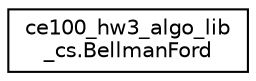 digraph "Graphical Class Hierarchy"
{
 // INTERACTIVE_SVG=YES
 // LATEX_PDF_SIZE
  edge [fontname="Helvetica",fontsize="10",labelfontname="Helvetica",labelfontsize="10"];
  node [fontname="Helvetica",fontsize="10",shape=record];
  rankdir="LR";
  Node0 [label="ce100_hw3_algo_lib\l_cs.BellmanFord",height=0.2,width=0.4,color="black", fillcolor="white", style="filled",URL="$d1/d84/a00052.html",tooltip="BellmanFord sınıfı, applies the Bellman-Ford algorithm to find the shortest path in a graph."];
}
